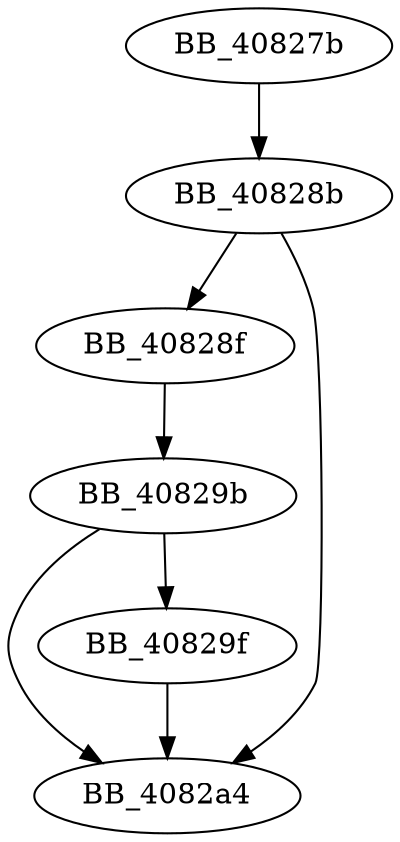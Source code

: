 DiGraph ___crtCorExitProcess{
BB_40827b->BB_40828b
BB_40828b->BB_40828f
BB_40828b->BB_4082a4
BB_40828f->BB_40829b
BB_40829b->BB_40829f
BB_40829b->BB_4082a4
BB_40829f->BB_4082a4
}
